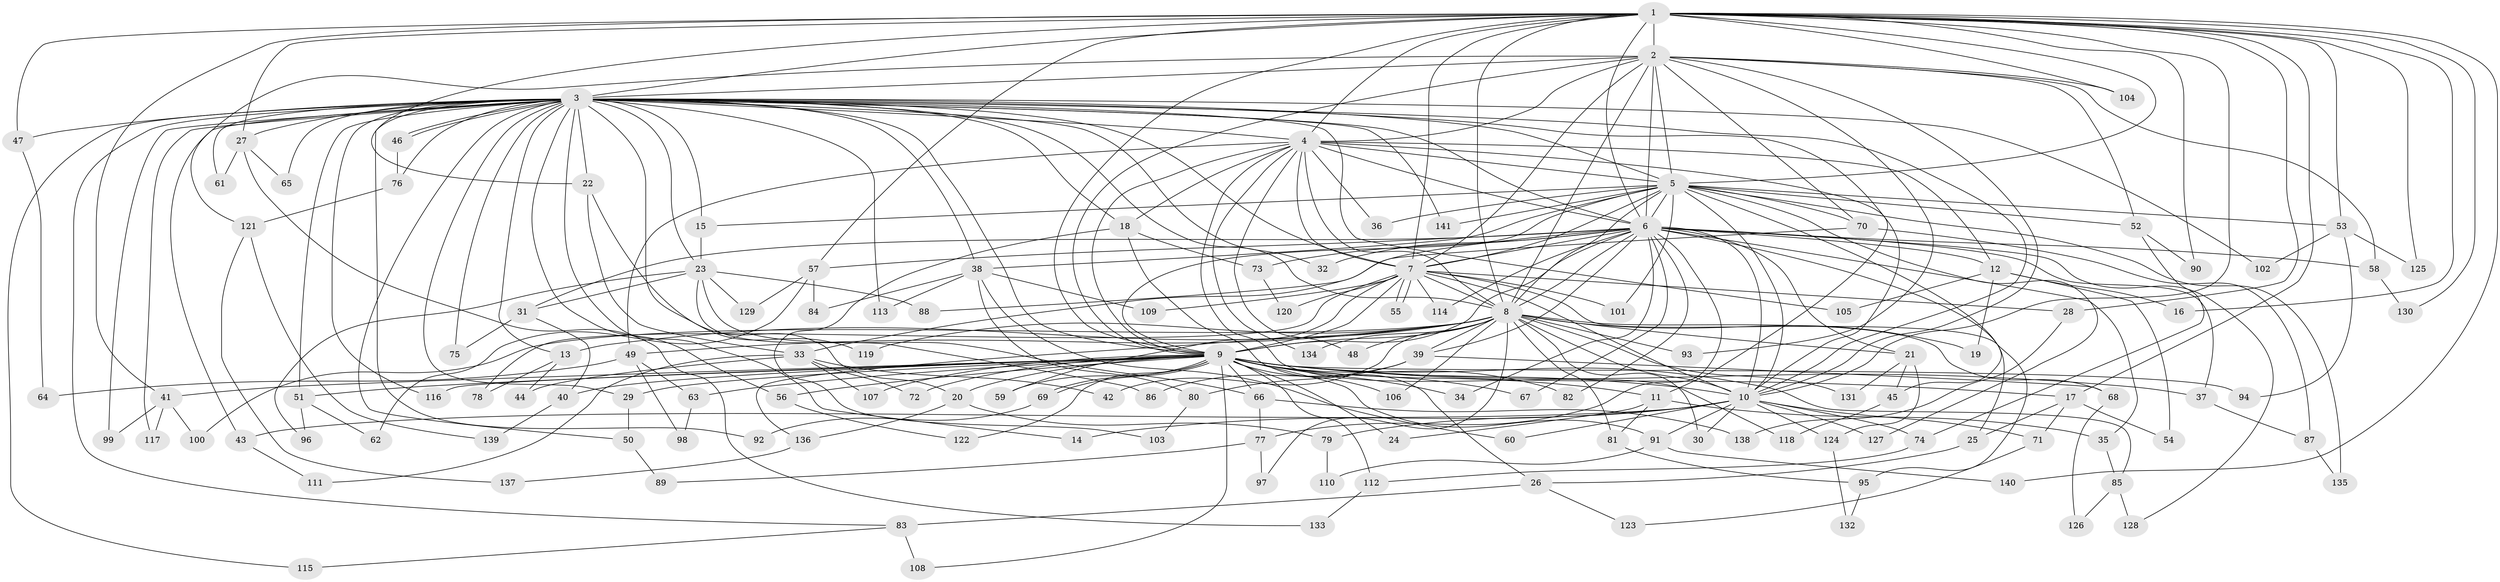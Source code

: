 // coarse degree distribution, {20: 0.009523809523809525, 12: 0.009523809523809525, 37: 0.009523809523809525, 13: 0.009523809523809525, 33: 0.009523809523809525, 32: 0.01904761904761905, 17: 0.009523809523809525, 4: 0.1523809523809524, 6: 0.02857142857142857, 2: 0.42857142857142855, 3: 0.2, 8: 0.009523809523809525, 5: 0.05714285714285714, 7: 0.01904761904761905, 1: 0.02857142857142857}
// Generated by graph-tools (version 1.1) at 2025/23/03/03/25 07:23:41]
// undirected, 141 vertices, 307 edges
graph export_dot {
graph [start="1"]
  node [color=gray90,style=filled];
  1;
  2;
  3;
  4;
  5;
  6;
  7;
  8;
  9;
  10;
  11;
  12;
  13;
  14;
  15;
  16;
  17;
  18;
  19;
  20;
  21;
  22;
  23;
  24;
  25;
  26;
  27;
  28;
  29;
  30;
  31;
  32;
  33;
  34;
  35;
  36;
  37;
  38;
  39;
  40;
  41;
  42;
  43;
  44;
  45;
  46;
  47;
  48;
  49;
  50;
  51;
  52;
  53;
  54;
  55;
  56;
  57;
  58;
  59;
  60;
  61;
  62;
  63;
  64;
  65;
  66;
  67;
  68;
  69;
  70;
  71;
  72;
  73;
  74;
  75;
  76;
  77;
  78;
  79;
  80;
  81;
  82;
  83;
  84;
  85;
  86;
  87;
  88;
  89;
  90;
  91;
  92;
  93;
  94;
  95;
  96;
  97;
  98;
  99;
  100;
  101;
  102;
  103;
  104;
  105;
  106;
  107;
  108;
  109;
  110;
  111;
  112;
  113;
  114;
  115;
  116;
  117;
  118;
  119;
  120;
  121;
  122;
  123;
  124;
  125;
  126;
  127;
  128;
  129;
  130;
  131;
  132;
  133;
  134;
  135;
  136;
  137;
  138;
  139;
  140;
  141;
  1 -- 2;
  1 -- 3;
  1 -- 4;
  1 -- 5;
  1 -- 6;
  1 -- 7;
  1 -- 8;
  1 -- 9;
  1 -- 10;
  1 -- 16;
  1 -- 17;
  1 -- 22;
  1 -- 27;
  1 -- 28;
  1 -- 41;
  1 -- 47;
  1 -- 53;
  1 -- 57;
  1 -- 90;
  1 -- 104;
  1 -- 125;
  1 -- 130;
  1 -- 140;
  2 -- 3;
  2 -- 4;
  2 -- 5;
  2 -- 6;
  2 -- 7;
  2 -- 8;
  2 -- 9;
  2 -- 10;
  2 -- 52;
  2 -- 58;
  2 -- 70;
  2 -- 93;
  2 -- 104;
  2 -- 121;
  3 -- 4;
  3 -- 5;
  3 -- 6;
  3 -- 7;
  3 -- 8;
  3 -- 9;
  3 -- 10;
  3 -- 11;
  3 -- 13;
  3 -- 14;
  3 -- 15;
  3 -- 18;
  3 -- 20;
  3 -- 22;
  3 -- 23;
  3 -- 27;
  3 -- 29;
  3 -- 32;
  3 -- 38;
  3 -- 43;
  3 -- 46;
  3 -- 46;
  3 -- 47;
  3 -- 50;
  3 -- 51;
  3 -- 56;
  3 -- 61;
  3 -- 65;
  3 -- 75;
  3 -- 76;
  3 -- 83;
  3 -- 92;
  3 -- 99;
  3 -- 102;
  3 -- 105;
  3 -- 113;
  3 -- 115;
  3 -- 116;
  3 -- 117;
  3 -- 141;
  4 -- 5;
  4 -- 6;
  4 -- 7;
  4 -- 8;
  4 -- 9;
  4 -- 10;
  4 -- 12;
  4 -- 18;
  4 -- 36;
  4 -- 48;
  4 -- 49;
  4 -- 118;
  4 -- 134;
  5 -- 6;
  5 -- 7;
  5 -- 8;
  5 -- 9;
  5 -- 10;
  5 -- 15;
  5 -- 36;
  5 -- 38;
  5 -- 45;
  5 -- 52;
  5 -- 53;
  5 -- 70;
  5 -- 101;
  5 -- 127;
  5 -- 135;
  5 -- 141;
  6 -- 7;
  6 -- 8;
  6 -- 9;
  6 -- 10;
  6 -- 12;
  6 -- 21;
  6 -- 25;
  6 -- 31;
  6 -- 32;
  6 -- 33;
  6 -- 34;
  6 -- 35;
  6 -- 37;
  6 -- 39;
  6 -- 57;
  6 -- 58;
  6 -- 67;
  6 -- 73;
  6 -- 77;
  6 -- 82;
  6 -- 114;
  6 -- 128;
  7 -- 8;
  7 -- 9;
  7 -- 10;
  7 -- 28;
  7 -- 55;
  7 -- 55;
  7 -- 59;
  7 -- 78;
  7 -- 95;
  7 -- 101;
  7 -- 109;
  7 -- 114;
  7 -- 120;
  8 -- 9;
  8 -- 10;
  8 -- 13;
  8 -- 19;
  8 -- 21;
  8 -- 30;
  8 -- 39;
  8 -- 42;
  8 -- 48;
  8 -- 49;
  8 -- 68;
  8 -- 81;
  8 -- 93;
  8 -- 97;
  8 -- 100;
  8 -- 106;
  8 -- 119;
  8 -- 131;
  8 -- 134;
  8 -- 136;
  9 -- 10;
  9 -- 11;
  9 -- 17;
  9 -- 20;
  9 -- 24;
  9 -- 29;
  9 -- 34;
  9 -- 37;
  9 -- 40;
  9 -- 41;
  9 -- 51;
  9 -- 56;
  9 -- 59;
  9 -- 63;
  9 -- 66;
  9 -- 67;
  9 -- 69;
  9 -- 69;
  9 -- 72;
  9 -- 82;
  9 -- 85;
  9 -- 91;
  9 -- 94;
  9 -- 106;
  9 -- 107;
  9 -- 108;
  9 -- 112;
  9 -- 116;
  9 -- 122;
  10 -- 14;
  10 -- 30;
  10 -- 43;
  10 -- 60;
  10 -- 71;
  10 -- 74;
  10 -- 79;
  10 -- 91;
  10 -- 124;
  10 -- 127;
  11 -- 24;
  11 -- 35;
  11 -- 81;
  12 -- 16;
  12 -- 19;
  12 -- 54;
  12 -- 105;
  13 -- 44;
  13 -- 78;
  15 -- 23;
  17 -- 25;
  17 -- 54;
  17 -- 71;
  18 -- 26;
  18 -- 73;
  18 -- 103;
  20 -- 79;
  20 -- 136;
  21 -- 45;
  21 -- 124;
  21 -- 131;
  22 -- 33;
  22 -- 119;
  23 -- 31;
  23 -- 66;
  23 -- 86;
  23 -- 88;
  23 -- 96;
  23 -- 129;
  25 -- 26;
  26 -- 83;
  26 -- 123;
  27 -- 61;
  27 -- 65;
  27 -- 133;
  28 -- 138;
  29 -- 50;
  31 -- 40;
  31 -- 75;
  33 -- 42;
  33 -- 44;
  33 -- 72;
  33 -- 107;
  33 -- 111;
  35 -- 85;
  37 -- 87;
  38 -- 60;
  38 -- 80;
  38 -- 84;
  38 -- 109;
  38 -- 113;
  39 -- 68;
  39 -- 80;
  39 -- 86;
  40 -- 139;
  41 -- 99;
  41 -- 100;
  41 -- 117;
  43 -- 111;
  45 -- 118;
  46 -- 76;
  47 -- 64;
  49 -- 63;
  49 -- 64;
  49 -- 98;
  50 -- 89;
  51 -- 62;
  51 -- 96;
  52 -- 74;
  52 -- 90;
  53 -- 94;
  53 -- 102;
  53 -- 125;
  56 -- 122;
  57 -- 62;
  57 -- 84;
  57 -- 129;
  58 -- 130;
  63 -- 98;
  66 -- 77;
  66 -- 138;
  68 -- 126;
  69 -- 92;
  70 -- 87;
  70 -- 88;
  71 -- 123;
  73 -- 120;
  74 -- 112;
  76 -- 121;
  77 -- 89;
  77 -- 97;
  79 -- 110;
  80 -- 103;
  81 -- 95;
  83 -- 108;
  83 -- 115;
  85 -- 126;
  85 -- 128;
  87 -- 135;
  91 -- 110;
  91 -- 140;
  95 -- 132;
  112 -- 133;
  121 -- 137;
  121 -- 139;
  124 -- 132;
  136 -- 137;
}
